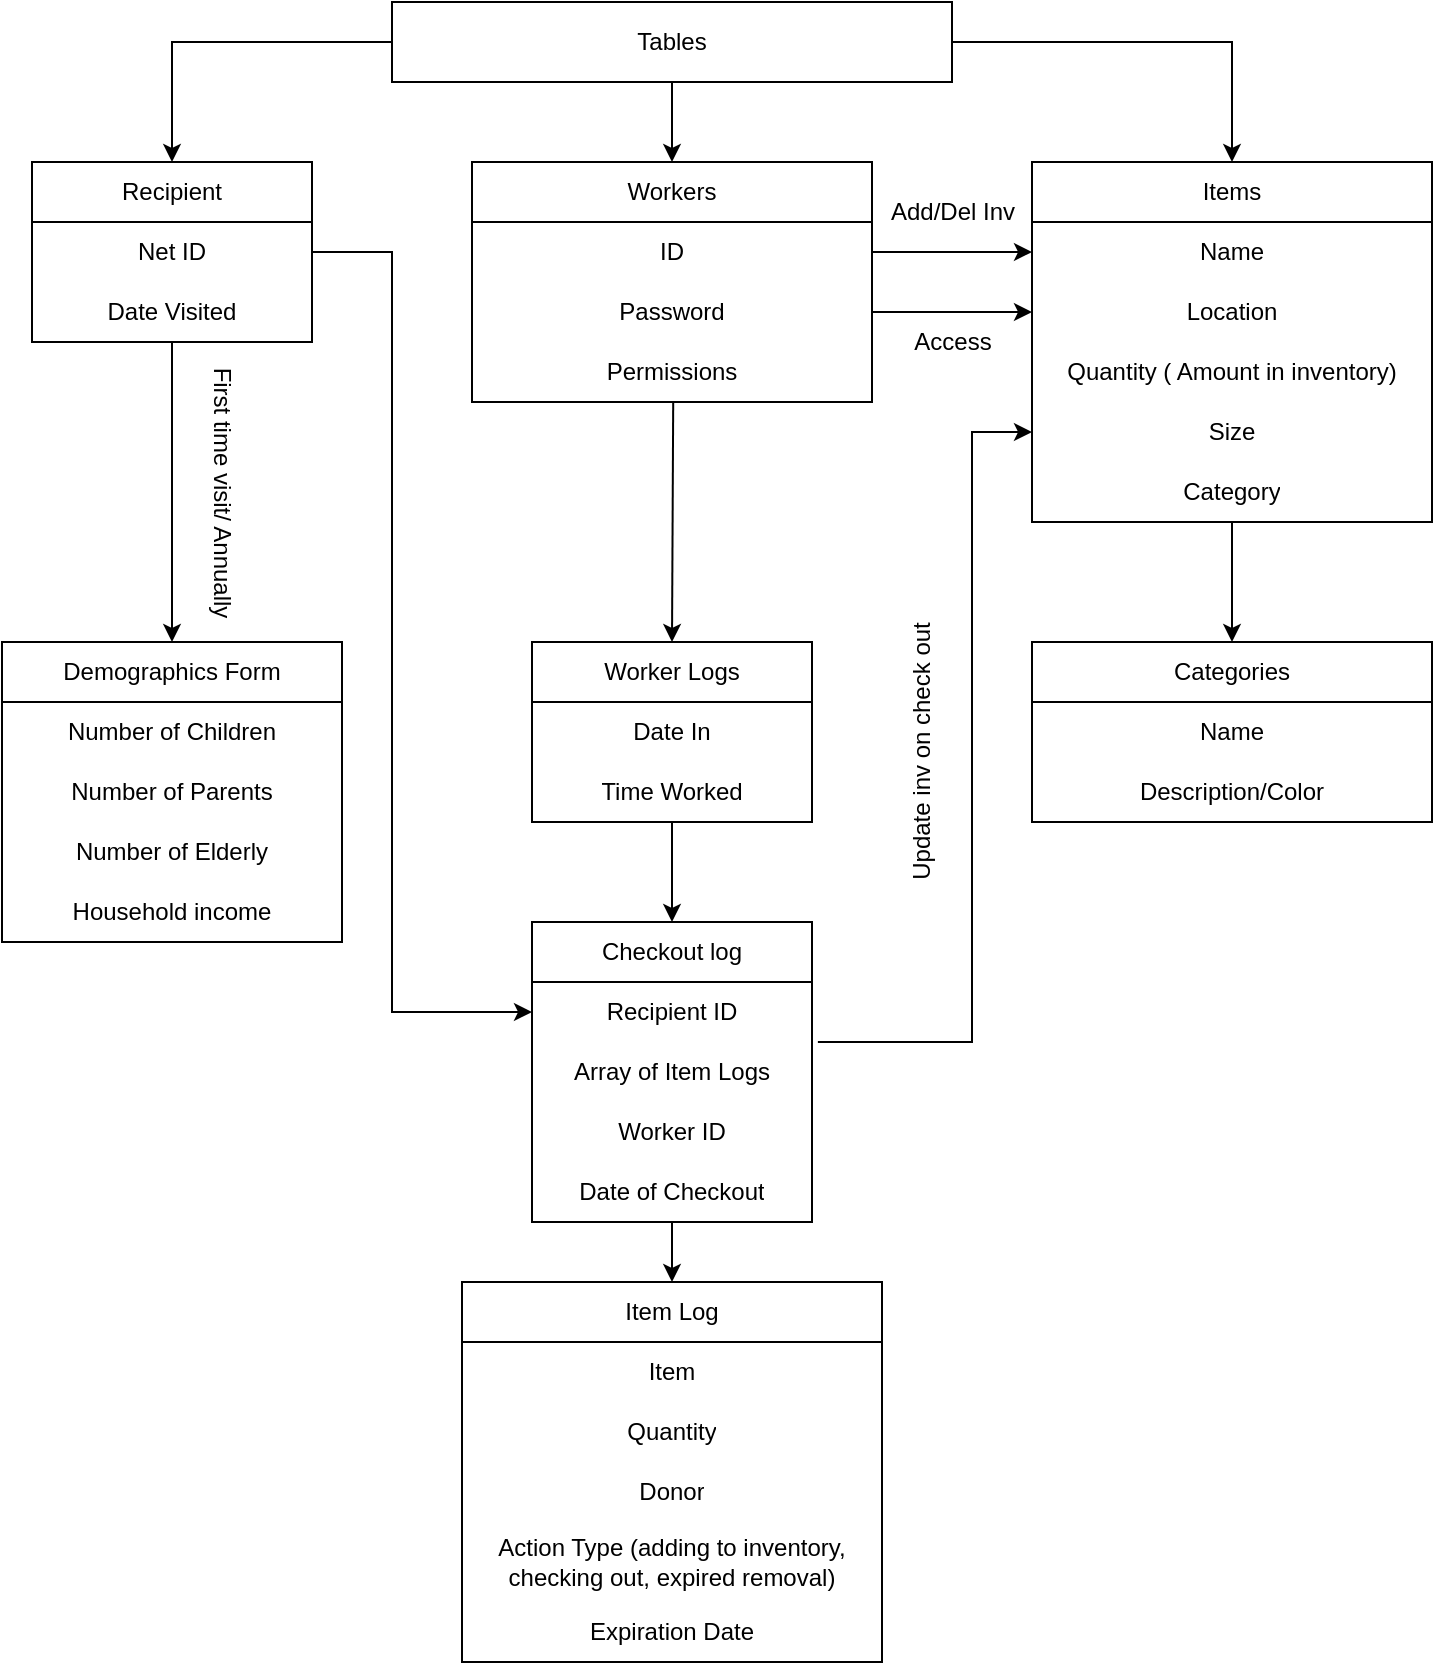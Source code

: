 <mxfile version="20.6.0" type="github">
  <diagram id="C5RBs43oDa-KdzZeNtuy" name="Page-1">
    <mxGraphModel dx="1002" dy="625" grid="1" gridSize="10" guides="1" tooltips="1" connect="1" arrows="1" fold="1" page="1" pageScale="1" pageWidth="827" pageHeight="1169" math="0" shadow="0">
      <root>
        <mxCell id="WIyWlLk6GJQsqaUBKTNV-0" />
        <mxCell id="WIyWlLk6GJQsqaUBKTNV-1" parent="WIyWlLk6GJQsqaUBKTNV-0" />
        <mxCell id="W-ZZmaoJpfkEgvUS2qyO-34" value="Tables" style="rounded=0;whiteSpace=wrap;html=1;" parent="WIyWlLk6GJQsqaUBKTNV-1" vertex="1">
          <mxGeometry x="280" y="160" width="280" height="40" as="geometry" />
        </mxCell>
        <mxCell id="LEjf0Js33OpnvhWqmB9_-0" value="First time visit/ Annually" style="text;html=1;align=center;verticalAlign=middle;resizable=0;points=[];autosize=1;strokeColor=none;fillColor=none;rotation=90;" parent="WIyWlLk6GJQsqaUBKTNV-1" vertex="1">
          <mxGeometry x="120" y="390" width="150" height="30" as="geometry" />
        </mxCell>
        <mxCell id="LEjf0Js33OpnvhWqmB9_-20" value="Access" style="text;html=1;align=center;verticalAlign=middle;resizable=0;points=[];autosize=1;strokeColor=none;fillColor=none;" parent="WIyWlLk6GJQsqaUBKTNV-1" vertex="1">
          <mxGeometry x="530" y="315" width="60" height="30" as="geometry" />
        </mxCell>
        <mxCell id="GrbsJYLR_bLG-Z3R_im9-12" value="Update inv on check out" style="text;html=1;align=center;verticalAlign=middle;resizable=0;points=[];autosize=1;strokeColor=none;fillColor=none;rotation=-90;" parent="WIyWlLk6GJQsqaUBKTNV-1" vertex="1">
          <mxGeometry x="470" y="520" width="150" height="30" as="geometry" />
        </mxCell>
        <mxCell id="BPc-_y-xApkWX-sECBne-0" value="" style="endArrow=classic;html=1;rounded=0;exitX=0.5;exitY=1;exitDx=0;exitDy=0;entryX=0.5;entryY=0;entryDx=0;entryDy=0;exitPerimeter=0;" parent="WIyWlLk6GJQsqaUBKTNV-1" source="OeR2lUygGxIpTJd32CTP-2" target="OeR2lUygGxIpTJd32CTP-5" edge="1">
          <mxGeometry width="50" height="50" relative="1" as="geometry">
            <mxPoint x="120" y="370" as="sourcePoint" />
            <mxPoint x="120" y="550" as="targetPoint" />
          </mxGeometry>
        </mxCell>
        <mxCell id="BPc-_y-xApkWX-sECBne-1" value="" style="endArrow=classic;html=1;rounded=0;entryX=0.5;entryY=0;entryDx=0;entryDy=0;exitX=0.503;exitY=1;exitDx=0;exitDy=0;exitPerimeter=0;" parent="WIyWlLk6GJQsqaUBKTNV-1" source="didKnXqY8KrQ9kKQ9Ujo-17" target="didKnXqY8KrQ9kKQ9Ujo-27" edge="1">
          <mxGeometry width="50" height="50" relative="1" as="geometry">
            <mxPoint x="430" y="420" as="sourcePoint" />
            <mxPoint x="414" y="495" as="targetPoint" />
          </mxGeometry>
        </mxCell>
        <mxCell id="BPc-_y-xApkWX-sECBne-5" value="" style="endArrow=classic;html=1;rounded=0;exitX=1;exitY=0.5;exitDx=0;exitDy=0;entryX=0;entryY=0.5;entryDx=0;entryDy=0;" parent="WIyWlLk6GJQsqaUBKTNV-1" source="OeR2lUygGxIpTJd32CTP-1" target="OeR2lUygGxIpTJd32CTP-11" edge="1">
          <mxGeometry width="50" height="50" relative="1" as="geometry">
            <mxPoint x="220" y="315" as="sourcePoint" />
            <mxPoint x="350" y="675" as="targetPoint" />
            <Array as="points">
              <mxPoint x="280" y="285" />
              <mxPoint x="280" y="665" />
            </Array>
          </mxGeometry>
        </mxCell>
        <mxCell id="GrbsJYLR_bLG-Z3R_im9-10" value="Add/Del Inv" style="text;html=1;align=center;verticalAlign=middle;resizable=0;points=[];autosize=1;strokeColor=none;fillColor=none;" parent="WIyWlLk6GJQsqaUBKTNV-1" vertex="1">
          <mxGeometry x="515" y="250" width="90" height="30" as="geometry" />
        </mxCell>
        <mxCell id="didKnXqY8KrQ9kKQ9Ujo-3" value="Items" style="swimlane;fontStyle=0;childLayout=stackLayout;horizontal=1;startSize=30;horizontalStack=0;resizeParent=1;resizeParentMax=0;resizeLast=0;collapsible=1;marginBottom=0;whiteSpace=wrap;html=1;" parent="WIyWlLk6GJQsqaUBKTNV-1" vertex="1">
          <mxGeometry x="600" y="240" width="200" height="180" as="geometry" />
        </mxCell>
        <mxCell id="didKnXqY8KrQ9kKQ9Ujo-4" value="Name" style="text;strokeColor=none;fillColor=none;align=center;verticalAlign=middle;spacingLeft=4;spacingRight=4;overflow=hidden;points=[[0,0.5],[1,0.5]];portConstraint=eastwest;rotatable=0;whiteSpace=wrap;html=1;" parent="didKnXqY8KrQ9kKQ9Ujo-3" vertex="1">
          <mxGeometry y="30" width="200" height="30" as="geometry" />
        </mxCell>
        <mxCell id="didKnXqY8KrQ9kKQ9Ujo-5" value="Location" style="text;strokeColor=none;fillColor=none;align=center;verticalAlign=middle;spacingLeft=4;spacingRight=4;overflow=hidden;points=[[0,0.5],[1,0.5]];portConstraint=eastwest;rotatable=0;whiteSpace=wrap;html=1;" parent="didKnXqY8KrQ9kKQ9Ujo-3" vertex="1">
          <mxGeometry y="60" width="200" height="30" as="geometry" />
        </mxCell>
        <mxCell id="didKnXqY8KrQ9kKQ9Ujo-6" value="Quantity ( Amount in inventory)" style="text;strokeColor=none;fillColor=none;align=center;verticalAlign=middle;spacingLeft=4;spacingRight=4;overflow=hidden;points=[[0,0.5],[1,0.5]];portConstraint=eastwest;rotatable=0;whiteSpace=wrap;html=1;" parent="didKnXqY8KrQ9kKQ9Ujo-3" vertex="1">
          <mxGeometry y="90" width="200" height="30" as="geometry" />
        </mxCell>
        <mxCell id="didKnXqY8KrQ9kKQ9Ujo-12" value="Size" style="text;strokeColor=none;fillColor=none;align=center;verticalAlign=middle;spacingLeft=4;spacingRight=4;overflow=hidden;points=[[0,0.5],[1,0.5]];portConstraint=eastwest;rotatable=0;whiteSpace=wrap;html=1;" parent="didKnXqY8KrQ9kKQ9Ujo-3" vertex="1">
          <mxGeometry y="120" width="200" height="30" as="geometry" />
        </mxCell>
        <mxCell id="didKnXqY8KrQ9kKQ9Ujo-20" value="Category" style="text;strokeColor=none;fillColor=none;align=center;verticalAlign=middle;spacingLeft=4;spacingRight=4;overflow=hidden;points=[[0,0.5],[1,0.5]];portConstraint=eastwest;rotatable=0;whiteSpace=wrap;html=1;" parent="didKnXqY8KrQ9kKQ9Ujo-3" vertex="1">
          <mxGeometry y="150" width="200" height="30" as="geometry" />
        </mxCell>
        <mxCell id="didKnXqY8KrQ9kKQ9Ujo-13" value="" style="endArrow=classic;html=1;rounded=0;exitX=1;exitY=0.5;exitDx=0;exitDy=0;entryX=0.5;entryY=0;entryDx=0;entryDy=0;" parent="WIyWlLk6GJQsqaUBKTNV-1" source="W-ZZmaoJpfkEgvUS2qyO-34" target="didKnXqY8KrQ9kKQ9Ujo-3" edge="1">
          <mxGeometry width="50" height="50" relative="1" as="geometry">
            <mxPoint x="410" y="450" as="sourcePoint" />
            <mxPoint x="460" y="400" as="targetPoint" />
            <Array as="points">
              <mxPoint x="700" y="180" />
            </Array>
          </mxGeometry>
        </mxCell>
        <mxCell id="didKnXqY8KrQ9kKQ9Ujo-14" value="Workers" style="swimlane;fontStyle=0;childLayout=stackLayout;horizontal=1;startSize=30;horizontalStack=0;resizeParent=1;resizeParentMax=0;resizeLast=0;collapsible=1;marginBottom=0;whiteSpace=wrap;html=1;" parent="WIyWlLk6GJQsqaUBKTNV-1" vertex="1">
          <mxGeometry x="320" y="240" width="200" height="120" as="geometry" />
        </mxCell>
        <mxCell id="didKnXqY8KrQ9kKQ9Ujo-15" value="ID" style="text;strokeColor=none;fillColor=none;align=center;verticalAlign=middle;spacingLeft=4;spacingRight=4;overflow=hidden;points=[[0,0.5],[1,0.5]];portConstraint=eastwest;rotatable=0;whiteSpace=wrap;html=1;" parent="didKnXqY8KrQ9kKQ9Ujo-14" vertex="1">
          <mxGeometry y="30" width="200" height="30" as="geometry" />
        </mxCell>
        <mxCell id="didKnXqY8KrQ9kKQ9Ujo-16" value="Password" style="text;strokeColor=none;fillColor=none;align=center;verticalAlign=middle;spacingLeft=4;spacingRight=4;overflow=hidden;points=[[0,0.5],[1,0.5]];portConstraint=eastwest;rotatable=0;whiteSpace=wrap;html=1;" parent="didKnXqY8KrQ9kKQ9Ujo-14" vertex="1">
          <mxGeometry y="60" width="200" height="30" as="geometry" />
        </mxCell>
        <mxCell id="didKnXqY8KrQ9kKQ9Ujo-17" value="Permissions" style="text;strokeColor=none;fillColor=none;align=center;verticalAlign=middle;spacingLeft=4;spacingRight=4;overflow=hidden;points=[[0,0.5],[1,0.5]];portConstraint=eastwest;rotatable=0;whiteSpace=wrap;html=1;" parent="didKnXqY8KrQ9kKQ9Ujo-14" vertex="1">
          <mxGeometry y="90" width="200" height="30" as="geometry" />
        </mxCell>
        <mxCell id="didKnXqY8KrQ9kKQ9Ujo-19" value="" style="endArrow=classic;html=1;rounded=0;exitX=0.5;exitY=1;exitDx=0;exitDy=0;entryX=0.5;entryY=0;entryDx=0;entryDy=0;" parent="WIyWlLk6GJQsqaUBKTNV-1" source="W-ZZmaoJpfkEgvUS2qyO-34" target="didKnXqY8KrQ9kKQ9Ujo-14" edge="1">
          <mxGeometry width="50" height="50" relative="1" as="geometry">
            <mxPoint x="410" y="490" as="sourcePoint" />
            <mxPoint x="460" y="440" as="targetPoint" />
          </mxGeometry>
        </mxCell>
        <mxCell id="didKnXqY8KrQ9kKQ9Ujo-22" value="Categories" style="swimlane;fontStyle=0;childLayout=stackLayout;horizontal=1;startSize=30;horizontalStack=0;resizeParent=1;resizeParentMax=0;resizeLast=0;collapsible=1;marginBottom=0;whiteSpace=wrap;html=1;" parent="WIyWlLk6GJQsqaUBKTNV-1" vertex="1">
          <mxGeometry x="600" y="480" width="200" height="90" as="geometry" />
        </mxCell>
        <mxCell id="didKnXqY8KrQ9kKQ9Ujo-23" value="Name" style="text;strokeColor=none;fillColor=none;align=center;verticalAlign=middle;spacingLeft=4;spacingRight=4;overflow=hidden;points=[[0,0.5],[1,0.5]];portConstraint=eastwest;rotatable=0;whiteSpace=wrap;html=1;" parent="didKnXqY8KrQ9kKQ9Ujo-22" vertex="1">
          <mxGeometry y="30" width="200" height="30" as="geometry" />
        </mxCell>
        <mxCell id="didKnXqY8KrQ9kKQ9Ujo-24" value="Description/Color" style="text;strokeColor=none;fillColor=none;align=center;verticalAlign=middle;spacingLeft=4;spacingRight=4;overflow=hidden;points=[[0,0.5],[1,0.5]];portConstraint=eastwest;rotatable=0;whiteSpace=wrap;html=1;" parent="didKnXqY8KrQ9kKQ9Ujo-22" vertex="1">
          <mxGeometry y="60" width="200" height="30" as="geometry" />
        </mxCell>
        <mxCell id="didKnXqY8KrQ9kKQ9Ujo-26" value="" style="endArrow=classic;html=1;rounded=0;entryX=0.5;entryY=0;entryDx=0;entryDy=0;" parent="WIyWlLk6GJQsqaUBKTNV-1" target="didKnXqY8KrQ9kKQ9Ujo-22" edge="1">
          <mxGeometry width="50" height="50" relative="1" as="geometry">
            <mxPoint x="700" y="420" as="sourcePoint" />
            <mxPoint x="460" y="440" as="targetPoint" />
          </mxGeometry>
        </mxCell>
        <mxCell id="didKnXqY8KrQ9kKQ9Ujo-27" value="Worker Logs" style="swimlane;fontStyle=0;childLayout=stackLayout;horizontal=1;startSize=30;horizontalStack=0;resizeParent=1;resizeParentMax=0;resizeLast=0;collapsible=1;marginBottom=0;whiteSpace=wrap;html=1;" parent="WIyWlLk6GJQsqaUBKTNV-1" vertex="1">
          <mxGeometry x="350" y="480" width="140" height="90" as="geometry" />
        </mxCell>
        <mxCell id="didKnXqY8KrQ9kKQ9Ujo-28" value="Date In" style="text;strokeColor=none;fillColor=none;align=center;verticalAlign=middle;spacingLeft=4;spacingRight=4;overflow=hidden;points=[[0,0.5],[1,0.5]];portConstraint=eastwest;rotatable=0;whiteSpace=wrap;html=1;" parent="didKnXqY8KrQ9kKQ9Ujo-27" vertex="1">
          <mxGeometry y="30" width="140" height="30" as="geometry" />
        </mxCell>
        <mxCell id="didKnXqY8KrQ9kKQ9Ujo-29" value="Time Worked" style="text;strokeColor=none;fillColor=none;align=center;verticalAlign=middle;spacingLeft=4;spacingRight=4;overflow=hidden;points=[[0,0.5],[1,0.5]];portConstraint=eastwest;rotatable=0;whiteSpace=wrap;html=1;" parent="didKnXqY8KrQ9kKQ9Ujo-27" vertex="1">
          <mxGeometry y="60" width="140" height="30" as="geometry" />
        </mxCell>
        <mxCell id="didKnXqY8KrQ9kKQ9Ujo-31" value="" style="endArrow=classic;html=1;rounded=0;entryX=0.5;entryY=0;entryDx=0;entryDy=0;" parent="WIyWlLk6GJQsqaUBKTNV-1" edge="1">
          <mxGeometry width="50" height="50" relative="1" as="geometry">
            <mxPoint x="420" y="570" as="sourcePoint" />
            <mxPoint x="420" y="620" as="targetPoint" />
          </mxGeometry>
        </mxCell>
        <mxCell id="didKnXqY8KrQ9kKQ9Ujo-32" value="" style="endArrow=classic;html=1;rounded=0;exitX=1.021;exitY=0;exitDx=0;exitDy=0;entryX=0;entryY=0.5;entryDx=0;entryDy=0;exitPerimeter=0;" parent="WIyWlLk6GJQsqaUBKTNV-1" target="didKnXqY8KrQ9kKQ9Ujo-12" edge="1">
          <mxGeometry width="50" height="50" relative="1" as="geometry">
            <mxPoint x="492.94" y="680" as="sourcePoint" />
            <mxPoint x="510" y="490" as="targetPoint" />
            <Array as="points">
              <mxPoint x="570" y="680" />
              <mxPoint x="570" y="375" />
            </Array>
          </mxGeometry>
        </mxCell>
        <mxCell id="didKnXqY8KrQ9kKQ9Ujo-33" value="" style="endArrow=classic;html=1;rounded=0;exitX=0;exitY=0.5;exitDx=0;exitDy=0;entryX=0.5;entryY=0;entryDx=0;entryDy=0;" parent="WIyWlLk6GJQsqaUBKTNV-1" source="W-ZZmaoJpfkEgvUS2qyO-34" target="OeR2lUygGxIpTJd32CTP-0" edge="1">
          <mxGeometry width="50" height="50" relative="1" as="geometry">
            <mxPoint x="390" y="420" as="sourcePoint" />
            <mxPoint x="120" y="260" as="targetPoint" />
            <Array as="points">
              <mxPoint x="170" y="180" />
            </Array>
          </mxGeometry>
        </mxCell>
        <mxCell id="didKnXqY8KrQ9kKQ9Ujo-34" value="" style="endArrow=classic;html=1;rounded=0;exitX=1;exitY=0.5;exitDx=0;exitDy=0;entryX=0;entryY=0.5;entryDx=0;entryDy=0;" parent="WIyWlLk6GJQsqaUBKTNV-1" source="didKnXqY8KrQ9kKQ9Ujo-15" target="didKnXqY8KrQ9kKQ9Ujo-4" edge="1">
          <mxGeometry width="50" height="50" relative="1" as="geometry">
            <mxPoint x="390" y="500" as="sourcePoint" />
            <mxPoint x="440" y="450" as="targetPoint" />
          </mxGeometry>
        </mxCell>
        <mxCell id="didKnXqY8KrQ9kKQ9Ujo-35" value="" style="endArrow=classic;html=1;rounded=0;exitX=1;exitY=0.5;exitDx=0;exitDy=0;entryX=0;entryY=0.5;entryDx=0;entryDy=0;" parent="WIyWlLk6GJQsqaUBKTNV-1" source="didKnXqY8KrQ9kKQ9Ujo-16" target="didKnXqY8KrQ9kKQ9Ujo-5" edge="1">
          <mxGeometry width="50" height="50" relative="1" as="geometry">
            <mxPoint x="390" y="500" as="sourcePoint" />
            <mxPoint x="440" y="450" as="targetPoint" />
          </mxGeometry>
        </mxCell>
        <mxCell id="OeR2lUygGxIpTJd32CTP-0" value="Recipient" style="swimlane;fontStyle=0;childLayout=stackLayout;horizontal=1;startSize=30;horizontalStack=0;resizeParent=1;resizeParentMax=0;resizeLast=0;collapsible=1;marginBottom=0;whiteSpace=wrap;html=1;" vertex="1" parent="WIyWlLk6GJQsqaUBKTNV-1">
          <mxGeometry x="100" y="240" width="140" height="90" as="geometry" />
        </mxCell>
        <mxCell id="OeR2lUygGxIpTJd32CTP-1" value="Net ID" style="text;strokeColor=none;fillColor=none;align=center;verticalAlign=middle;spacingLeft=4;spacingRight=4;overflow=hidden;points=[[0,0.5],[1,0.5]];portConstraint=eastwest;rotatable=0;whiteSpace=wrap;html=1;" vertex="1" parent="OeR2lUygGxIpTJd32CTP-0">
          <mxGeometry y="30" width="140" height="30" as="geometry" />
        </mxCell>
        <mxCell id="OeR2lUygGxIpTJd32CTP-2" value="Date Visited" style="text;strokeColor=none;fillColor=none;align=center;verticalAlign=middle;spacingLeft=4;spacingRight=4;overflow=hidden;points=[[0,0.5],[1,0.5]];portConstraint=eastwest;rotatable=0;whiteSpace=wrap;html=1;" vertex="1" parent="OeR2lUygGxIpTJd32CTP-0">
          <mxGeometry y="60" width="140" height="30" as="geometry" />
        </mxCell>
        <mxCell id="OeR2lUygGxIpTJd32CTP-5" value="Demographics Form" style="swimlane;fontStyle=0;childLayout=stackLayout;horizontal=1;startSize=30;horizontalStack=0;resizeParent=1;resizeParentMax=0;resizeLast=0;collapsible=1;marginBottom=0;whiteSpace=wrap;html=1;" vertex="1" parent="WIyWlLk6GJQsqaUBKTNV-1">
          <mxGeometry x="85" y="480" width="170" height="150" as="geometry" />
        </mxCell>
        <mxCell id="OeR2lUygGxIpTJd32CTP-6" value="Number of Children" style="text;strokeColor=none;fillColor=none;align=center;verticalAlign=middle;spacingLeft=4;spacingRight=4;overflow=hidden;points=[[0,0.5],[1,0.5]];portConstraint=eastwest;rotatable=0;whiteSpace=wrap;html=1;" vertex="1" parent="OeR2lUygGxIpTJd32CTP-5">
          <mxGeometry y="30" width="170" height="30" as="geometry" />
        </mxCell>
        <mxCell id="OeR2lUygGxIpTJd32CTP-7" value="Number of Parents" style="text;strokeColor=none;fillColor=none;align=center;verticalAlign=middle;spacingLeft=4;spacingRight=4;overflow=hidden;points=[[0,0.5],[1,0.5]];portConstraint=eastwest;rotatable=0;whiteSpace=wrap;html=1;" vertex="1" parent="OeR2lUygGxIpTJd32CTP-5">
          <mxGeometry y="60" width="170" height="30" as="geometry" />
        </mxCell>
        <mxCell id="OeR2lUygGxIpTJd32CTP-8" value="Number of Elderly" style="text;strokeColor=none;fillColor=none;align=center;verticalAlign=middle;spacingLeft=4;spacingRight=4;overflow=hidden;points=[[0,0.5],[1,0.5]];portConstraint=eastwest;rotatable=0;whiteSpace=wrap;html=1;" vertex="1" parent="OeR2lUygGxIpTJd32CTP-5">
          <mxGeometry y="90" width="170" height="30" as="geometry" />
        </mxCell>
        <mxCell id="OeR2lUygGxIpTJd32CTP-9" value="Household income" style="text;strokeColor=none;fillColor=none;align=center;verticalAlign=middle;spacingLeft=4;spacingRight=4;overflow=hidden;points=[[0,0.5],[1,0.5]];portConstraint=eastwest;rotatable=0;whiteSpace=wrap;html=1;" vertex="1" parent="OeR2lUygGxIpTJd32CTP-5">
          <mxGeometry y="120" width="170" height="30" as="geometry" />
        </mxCell>
        <mxCell id="OeR2lUygGxIpTJd32CTP-10" value="Checkout log" style="swimlane;fontStyle=0;childLayout=stackLayout;horizontal=1;startSize=30;horizontalStack=0;resizeParent=1;resizeParentMax=0;resizeLast=0;collapsible=1;marginBottom=0;whiteSpace=wrap;html=1;align=center;" vertex="1" parent="WIyWlLk6GJQsqaUBKTNV-1">
          <mxGeometry x="350" y="620" width="140" height="150" as="geometry" />
        </mxCell>
        <mxCell id="OeR2lUygGxIpTJd32CTP-11" value="Recipient ID" style="text;strokeColor=none;fillColor=none;align=center;verticalAlign=middle;spacingLeft=4;spacingRight=4;overflow=hidden;points=[[0,0.5],[1,0.5]];portConstraint=eastwest;rotatable=0;whiteSpace=wrap;html=1;" vertex="1" parent="OeR2lUygGxIpTJd32CTP-10">
          <mxGeometry y="30" width="140" height="30" as="geometry" />
        </mxCell>
        <mxCell id="OeR2lUygGxIpTJd32CTP-12" value="Array of Item Logs" style="text;strokeColor=none;fillColor=none;align=center;verticalAlign=middle;spacingLeft=4;spacingRight=4;overflow=hidden;points=[[0,0.5],[1,0.5]];portConstraint=eastwest;rotatable=0;whiteSpace=wrap;html=1;" vertex="1" parent="OeR2lUygGxIpTJd32CTP-10">
          <mxGeometry y="60" width="140" height="30" as="geometry" />
        </mxCell>
        <mxCell id="OeR2lUygGxIpTJd32CTP-13" value="Worker ID" style="text;strokeColor=none;fillColor=none;align=center;verticalAlign=middle;spacingLeft=4;spacingRight=4;overflow=hidden;points=[[0,0.5],[1,0.5]];portConstraint=eastwest;rotatable=0;whiteSpace=wrap;html=1;" vertex="1" parent="OeR2lUygGxIpTJd32CTP-10">
          <mxGeometry y="90" width="140" height="30" as="geometry" />
        </mxCell>
        <mxCell id="OeR2lUygGxIpTJd32CTP-14" value="Date of Checkout" style="text;strokeColor=none;fillColor=none;align=center;verticalAlign=middle;spacingLeft=4;spacingRight=4;overflow=hidden;points=[[0,0.5],[1,0.5]];portConstraint=eastwest;rotatable=0;whiteSpace=wrap;html=1;" vertex="1" parent="OeR2lUygGxIpTJd32CTP-10">
          <mxGeometry y="120" width="140" height="30" as="geometry" />
        </mxCell>
        <mxCell id="OeR2lUygGxIpTJd32CTP-15" value="" style="endArrow=classic;html=1;rounded=0;entryX=0.5;entryY=0;entryDx=0;entryDy=0;" edge="1" parent="WIyWlLk6GJQsqaUBKTNV-1">
          <mxGeometry width="50" height="50" relative="1" as="geometry">
            <mxPoint x="420" y="770" as="sourcePoint" />
            <mxPoint x="420" y="800" as="targetPoint" />
          </mxGeometry>
        </mxCell>
        <mxCell id="OeR2lUygGxIpTJd32CTP-16" value="Item Log" style="swimlane;fontStyle=0;childLayout=stackLayout;horizontal=1;startSize=30;horizontalStack=0;resizeParent=1;resizeParentMax=0;resizeLast=0;collapsible=1;marginBottom=0;whiteSpace=wrap;html=1;" vertex="1" parent="WIyWlLk6GJQsqaUBKTNV-1">
          <mxGeometry x="315" y="800" width="210" height="190" as="geometry" />
        </mxCell>
        <mxCell id="OeR2lUygGxIpTJd32CTP-17" value="Item" style="text;strokeColor=none;fillColor=none;align=center;verticalAlign=middle;spacingLeft=4;spacingRight=4;overflow=hidden;points=[[0,0.5],[1,0.5]];portConstraint=eastwest;rotatable=0;whiteSpace=wrap;html=1;" vertex="1" parent="OeR2lUygGxIpTJd32CTP-16">
          <mxGeometry y="30" width="210" height="30" as="geometry" />
        </mxCell>
        <mxCell id="OeR2lUygGxIpTJd32CTP-18" value="Quantity" style="text;strokeColor=none;fillColor=none;align=center;verticalAlign=middle;spacingLeft=4;spacingRight=4;overflow=hidden;points=[[0,0.5],[1,0.5]];portConstraint=eastwest;rotatable=0;whiteSpace=wrap;html=1;" vertex="1" parent="OeR2lUygGxIpTJd32CTP-16">
          <mxGeometry y="60" width="210" height="30" as="geometry" />
        </mxCell>
        <mxCell id="OeR2lUygGxIpTJd32CTP-19" value="Donor" style="text;strokeColor=none;fillColor=none;align=center;verticalAlign=middle;spacingLeft=4;spacingRight=4;overflow=hidden;points=[[0,0.5],[1,0.5]];portConstraint=eastwest;rotatable=0;whiteSpace=wrap;html=1;" vertex="1" parent="OeR2lUygGxIpTJd32CTP-16">
          <mxGeometry y="90" width="210" height="30" as="geometry" />
        </mxCell>
        <mxCell id="OeR2lUygGxIpTJd32CTP-20" value="Action Type (adding to inventory, checking out, expired removal)" style="text;strokeColor=none;fillColor=none;align=center;verticalAlign=middle;spacingLeft=4;spacingRight=4;overflow=hidden;points=[[0,0.5],[1,0.5]];portConstraint=eastwest;rotatable=0;whiteSpace=wrap;html=1;" vertex="1" parent="OeR2lUygGxIpTJd32CTP-16">
          <mxGeometry y="120" width="210" height="40" as="geometry" />
        </mxCell>
        <mxCell id="OeR2lUygGxIpTJd32CTP-21" value="Expiration Date" style="text;strokeColor=none;fillColor=none;align=center;verticalAlign=middle;spacingLeft=4;spacingRight=4;overflow=hidden;points=[[0,0.5],[1,0.5]];portConstraint=eastwest;rotatable=0;whiteSpace=wrap;html=1;" vertex="1" parent="OeR2lUygGxIpTJd32CTP-16">
          <mxGeometry y="160" width="210" height="30" as="geometry" />
        </mxCell>
      </root>
    </mxGraphModel>
  </diagram>
</mxfile>
